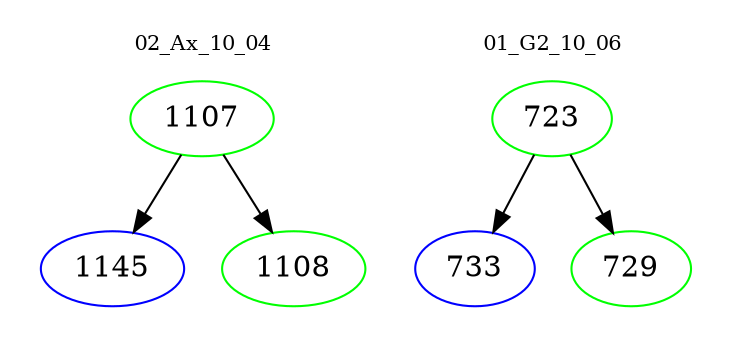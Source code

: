 digraph{
subgraph cluster_0 {
color = white
label = "02_Ax_10_04";
fontsize=10;
T0_1107 [label="1107", color="green"]
T0_1107 -> T0_1145 [color="black"]
T0_1145 [label="1145", color="blue"]
T0_1107 -> T0_1108 [color="black"]
T0_1108 [label="1108", color="green"]
}
subgraph cluster_1 {
color = white
label = "01_G2_10_06";
fontsize=10;
T1_723 [label="723", color="green"]
T1_723 -> T1_733 [color="black"]
T1_733 [label="733", color="blue"]
T1_723 -> T1_729 [color="black"]
T1_729 [label="729", color="green"]
}
}
